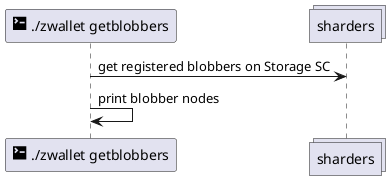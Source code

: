 @startuml
participant "<size:20><&terminal></size> ./zwallet getblobbers" as cli
collections sharders

cli -> sharders: get registered blobbers on Storage SC
cli -> cli: print blobber nodes

@enduml